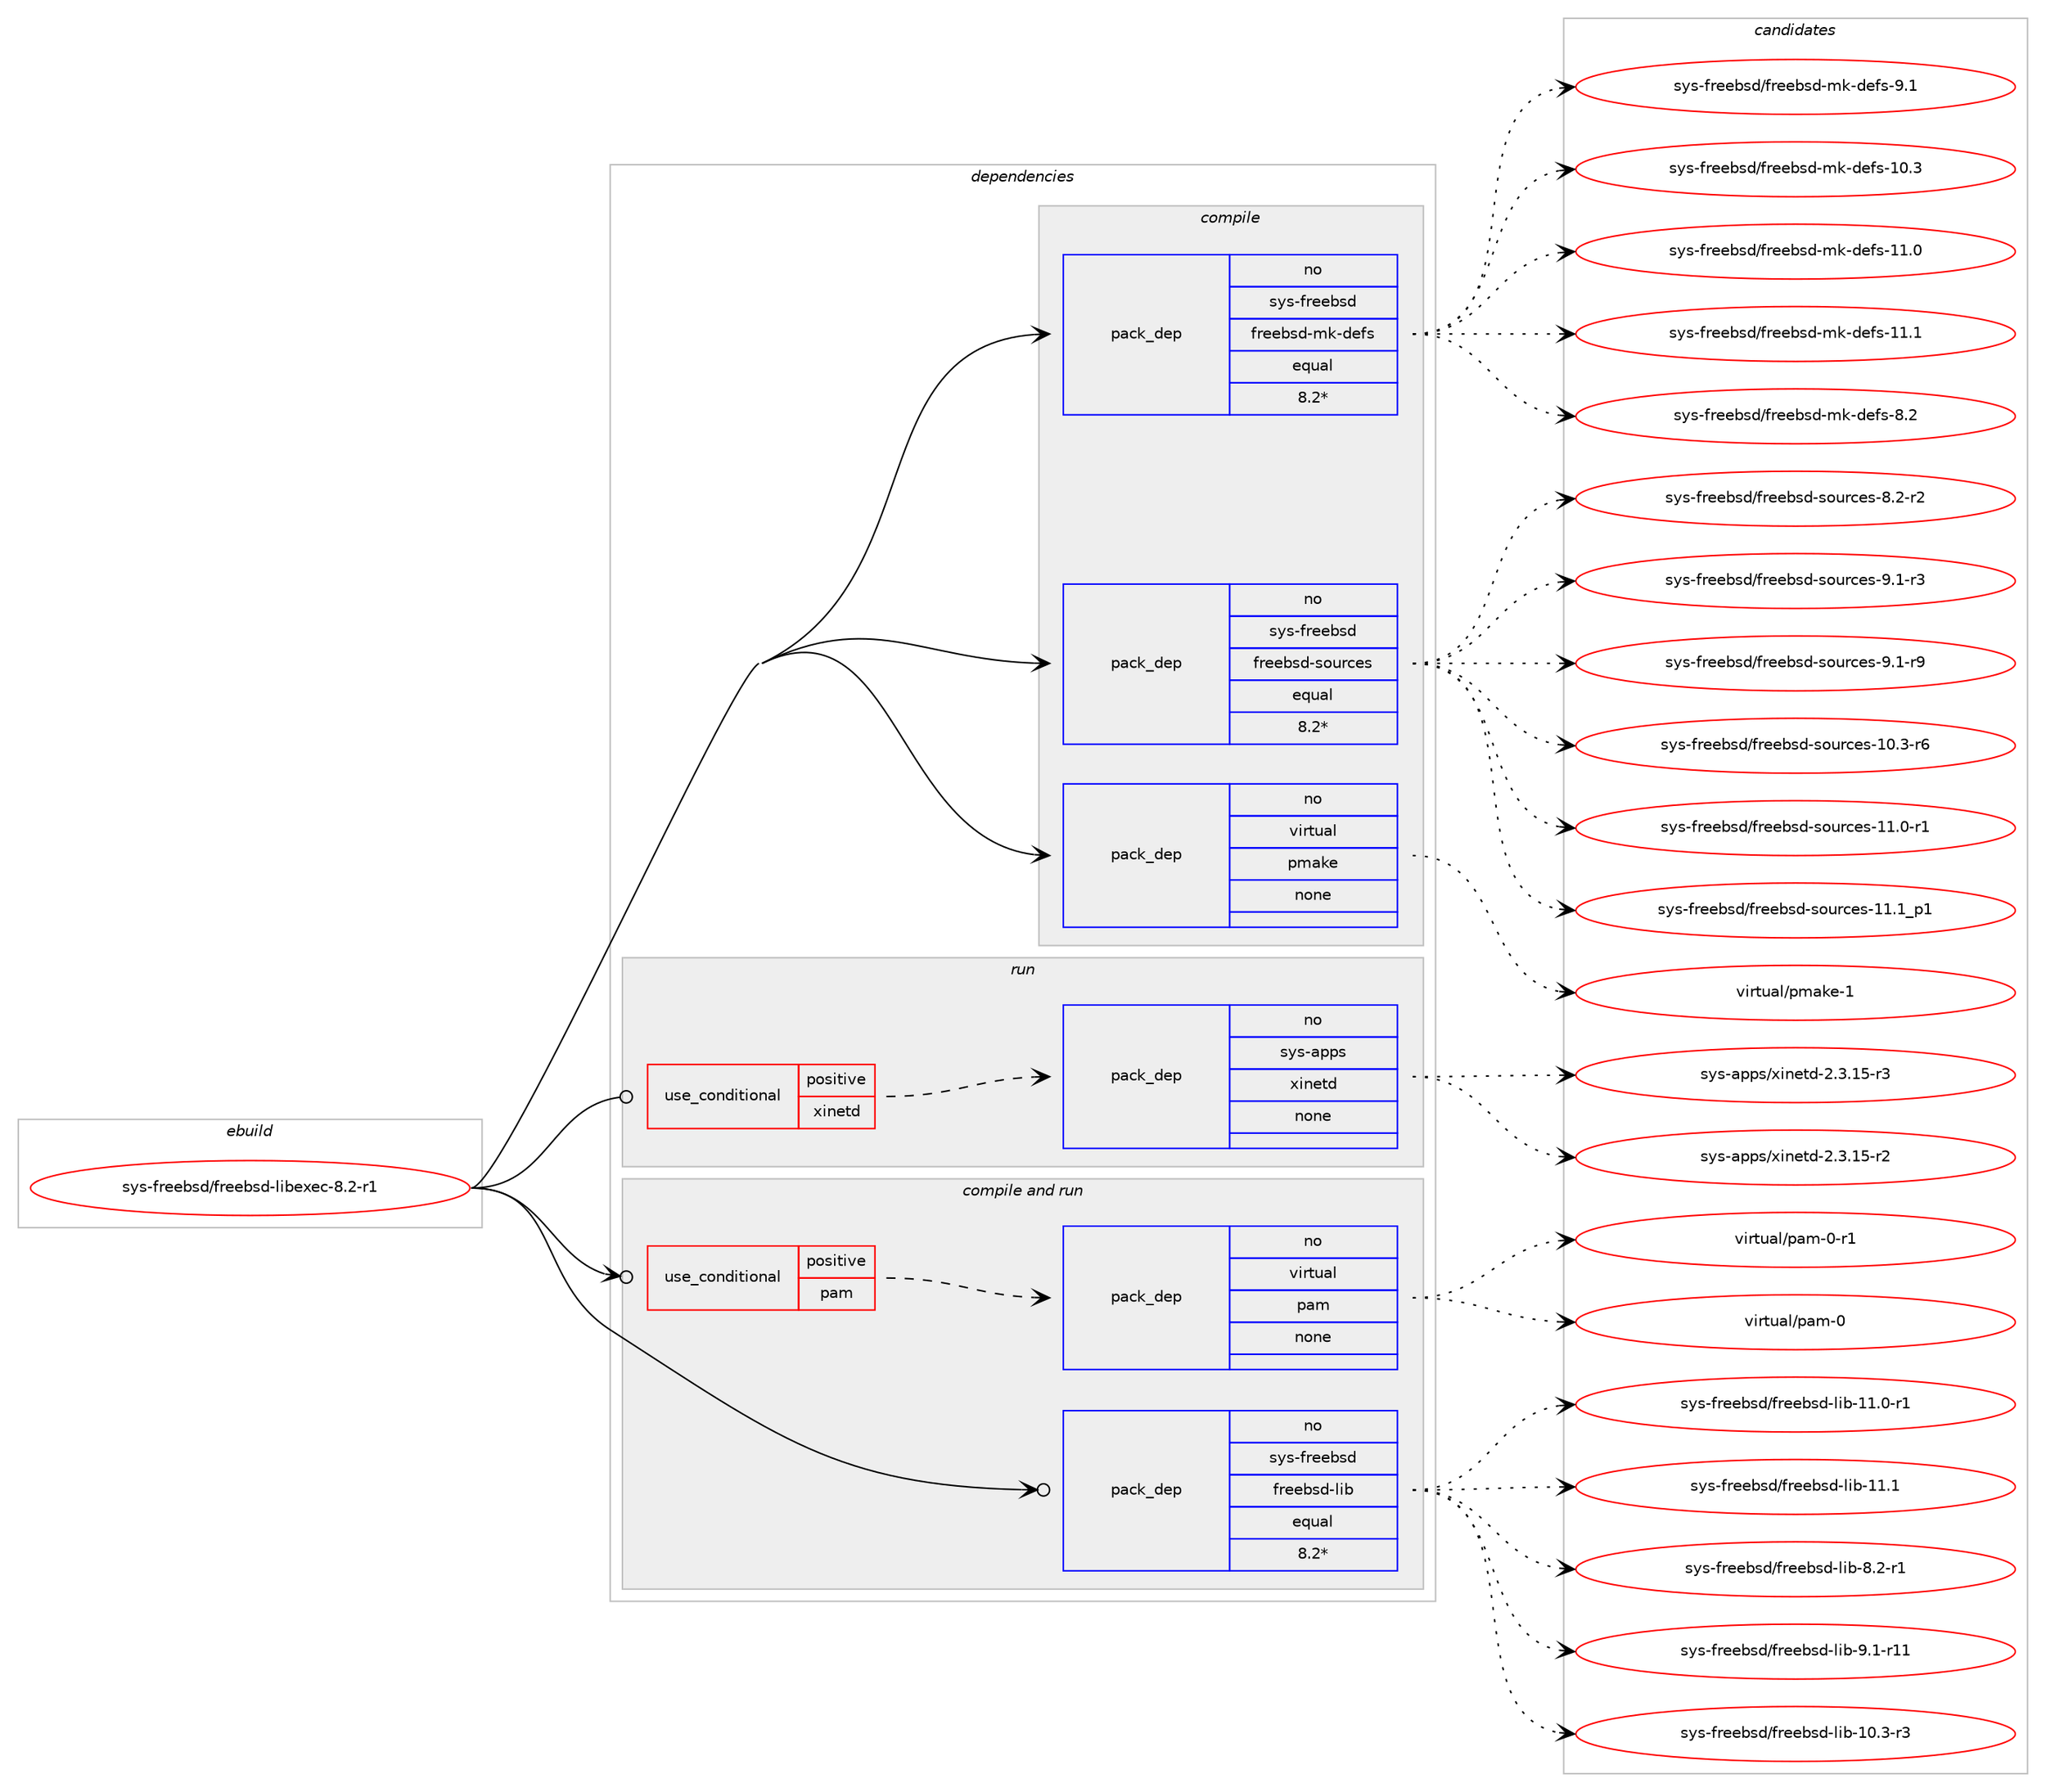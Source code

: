 digraph prolog {

# *************
# Graph options
# *************

newrank=true;
concentrate=true;
compound=true;
graph [rankdir=LR,fontname=Helvetica,fontsize=10,ranksep=1.5];#, ranksep=2.5, nodesep=0.2];
edge  [arrowhead=vee];
node  [fontname=Helvetica,fontsize=10];

# **********
# The ebuild
# **********

subgraph cluster_leftcol {
color=gray;
rank=same;
label=<<i>ebuild</i>>;
id [label="sys-freebsd/freebsd-libexec-8.2-r1", color=red, width=4, href="../sys-freebsd/freebsd-libexec-8.2-r1.svg"];
}

# ****************
# The dependencies
# ****************

subgraph cluster_midcol {
color=gray;
label=<<i>dependencies</i>>;
subgraph cluster_compile {
fillcolor="#eeeeee";
style=filled;
label=<<i>compile</i>>;
subgraph pack361339 {
dependency486361 [label=<<TABLE BORDER="0" CELLBORDER="1" CELLSPACING="0" CELLPADDING="4" WIDTH="220"><TR><TD ROWSPAN="6" CELLPADDING="30">pack_dep</TD></TR><TR><TD WIDTH="110">no</TD></TR><TR><TD>sys-freebsd</TD></TR><TR><TD>freebsd-mk-defs</TD></TR><TR><TD>equal</TD></TR><TR><TD>8.2*</TD></TR></TABLE>>, shape=none, color=blue];
}
id:e -> dependency486361:w [weight=20,style="solid",arrowhead="vee"];
subgraph pack361340 {
dependency486362 [label=<<TABLE BORDER="0" CELLBORDER="1" CELLSPACING="0" CELLPADDING="4" WIDTH="220"><TR><TD ROWSPAN="6" CELLPADDING="30">pack_dep</TD></TR><TR><TD WIDTH="110">no</TD></TR><TR><TD>sys-freebsd</TD></TR><TR><TD>freebsd-sources</TD></TR><TR><TD>equal</TD></TR><TR><TD>8.2*</TD></TR></TABLE>>, shape=none, color=blue];
}
id:e -> dependency486362:w [weight=20,style="solid",arrowhead="vee"];
subgraph pack361341 {
dependency486363 [label=<<TABLE BORDER="0" CELLBORDER="1" CELLSPACING="0" CELLPADDING="4" WIDTH="220"><TR><TD ROWSPAN="6" CELLPADDING="30">pack_dep</TD></TR><TR><TD WIDTH="110">no</TD></TR><TR><TD>virtual</TD></TR><TR><TD>pmake</TD></TR><TR><TD>none</TD></TR><TR><TD></TD></TR></TABLE>>, shape=none, color=blue];
}
id:e -> dependency486363:w [weight=20,style="solid",arrowhead="vee"];
}
subgraph cluster_compileandrun {
fillcolor="#eeeeee";
style=filled;
label=<<i>compile and run</i>>;
subgraph cond116523 {
dependency486364 [label=<<TABLE BORDER="0" CELLBORDER="1" CELLSPACING="0" CELLPADDING="4"><TR><TD ROWSPAN="3" CELLPADDING="10">use_conditional</TD></TR><TR><TD>positive</TD></TR><TR><TD>pam</TD></TR></TABLE>>, shape=none, color=red];
subgraph pack361342 {
dependency486365 [label=<<TABLE BORDER="0" CELLBORDER="1" CELLSPACING="0" CELLPADDING="4" WIDTH="220"><TR><TD ROWSPAN="6" CELLPADDING="30">pack_dep</TD></TR><TR><TD WIDTH="110">no</TD></TR><TR><TD>virtual</TD></TR><TR><TD>pam</TD></TR><TR><TD>none</TD></TR><TR><TD></TD></TR></TABLE>>, shape=none, color=blue];
}
dependency486364:e -> dependency486365:w [weight=20,style="dashed",arrowhead="vee"];
}
id:e -> dependency486364:w [weight=20,style="solid",arrowhead="odotvee"];
subgraph pack361343 {
dependency486366 [label=<<TABLE BORDER="0" CELLBORDER="1" CELLSPACING="0" CELLPADDING="4" WIDTH="220"><TR><TD ROWSPAN="6" CELLPADDING="30">pack_dep</TD></TR><TR><TD WIDTH="110">no</TD></TR><TR><TD>sys-freebsd</TD></TR><TR><TD>freebsd-lib</TD></TR><TR><TD>equal</TD></TR><TR><TD>8.2*</TD></TR></TABLE>>, shape=none, color=blue];
}
id:e -> dependency486366:w [weight=20,style="solid",arrowhead="odotvee"];
}
subgraph cluster_run {
fillcolor="#eeeeee";
style=filled;
label=<<i>run</i>>;
subgraph cond116524 {
dependency486367 [label=<<TABLE BORDER="0" CELLBORDER="1" CELLSPACING="0" CELLPADDING="4"><TR><TD ROWSPAN="3" CELLPADDING="10">use_conditional</TD></TR><TR><TD>positive</TD></TR><TR><TD>xinetd</TD></TR></TABLE>>, shape=none, color=red];
subgraph pack361344 {
dependency486368 [label=<<TABLE BORDER="0" CELLBORDER="1" CELLSPACING="0" CELLPADDING="4" WIDTH="220"><TR><TD ROWSPAN="6" CELLPADDING="30">pack_dep</TD></TR><TR><TD WIDTH="110">no</TD></TR><TR><TD>sys-apps</TD></TR><TR><TD>xinetd</TD></TR><TR><TD>none</TD></TR><TR><TD></TD></TR></TABLE>>, shape=none, color=blue];
}
dependency486367:e -> dependency486368:w [weight=20,style="dashed",arrowhead="vee"];
}
id:e -> dependency486367:w [weight=20,style="solid",arrowhead="odot"];
}
}

# **************
# The candidates
# **************

subgraph cluster_choices {
rank=same;
color=gray;
label=<<i>candidates</i>>;

subgraph choice361339 {
color=black;
nodesep=1;
choice1151211154510211410110198115100471021141011019811510045109107451001011021154549484651 [label="sys-freebsd/freebsd-mk-defs-10.3", color=red, width=4,href="../sys-freebsd/freebsd-mk-defs-10.3.svg"];
choice1151211154510211410110198115100471021141011019811510045109107451001011021154549494648 [label="sys-freebsd/freebsd-mk-defs-11.0", color=red, width=4,href="../sys-freebsd/freebsd-mk-defs-11.0.svg"];
choice1151211154510211410110198115100471021141011019811510045109107451001011021154549494649 [label="sys-freebsd/freebsd-mk-defs-11.1", color=red, width=4,href="../sys-freebsd/freebsd-mk-defs-11.1.svg"];
choice11512111545102114101101981151004710211410110198115100451091074510010110211545564650 [label="sys-freebsd/freebsd-mk-defs-8.2", color=red, width=4,href="../sys-freebsd/freebsd-mk-defs-8.2.svg"];
choice11512111545102114101101981151004710211410110198115100451091074510010110211545574649 [label="sys-freebsd/freebsd-mk-defs-9.1", color=red, width=4,href="../sys-freebsd/freebsd-mk-defs-9.1.svg"];
dependency486361:e -> choice1151211154510211410110198115100471021141011019811510045109107451001011021154549484651:w [style=dotted,weight="100"];
dependency486361:e -> choice1151211154510211410110198115100471021141011019811510045109107451001011021154549494648:w [style=dotted,weight="100"];
dependency486361:e -> choice1151211154510211410110198115100471021141011019811510045109107451001011021154549494649:w [style=dotted,weight="100"];
dependency486361:e -> choice11512111545102114101101981151004710211410110198115100451091074510010110211545564650:w [style=dotted,weight="100"];
dependency486361:e -> choice11512111545102114101101981151004710211410110198115100451091074510010110211545574649:w [style=dotted,weight="100"];
}
subgraph choice361340 {
color=black;
nodesep=1;
choice11512111545102114101101981151004710211410110198115100451151111171149910111545494846514511454 [label="sys-freebsd/freebsd-sources-10.3-r6", color=red, width=4,href="../sys-freebsd/freebsd-sources-10.3-r6.svg"];
choice11512111545102114101101981151004710211410110198115100451151111171149910111545494946484511449 [label="sys-freebsd/freebsd-sources-11.0-r1", color=red, width=4,href="../sys-freebsd/freebsd-sources-11.0-r1.svg"];
choice11512111545102114101101981151004710211410110198115100451151111171149910111545494946499511249 [label="sys-freebsd/freebsd-sources-11.1_p1", color=red, width=4,href="../sys-freebsd/freebsd-sources-11.1_p1.svg"];
choice115121115451021141011019811510047102114101101981151004511511111711499101115455646504511450 [label="sys-freebsd/freebsd-sources-8.2-r2", color=red, width=4,href="../sys-freebsd/freebsd-sources-8.2-r2.svg"];
choice115121115451021141011019811510047102114101101981151004511511111711499101115455746494511451 [label="sys-freebsd/freebsd-sources-9.1-r3", color=red, width=4,href="../sys-freebsd/freebsd-sources-9.1-r3.svg"];
choice115121115451021141011019811510047102114101101981151004511511111711499101115455746494511457 [label="sys-freebsd/freebsd-sources-9.1-r9", color=red, width=4,href="../sys-freebsd/freebsd-sources-9.1-r9.svg"];
dependency486362:e -> choice11512111545102114101101981151004710211410110198115100451151111171149910111545494846514511454:w [style=dotted,weight="100"];
dependency486362:e -> choice11512111545102114101101981151004710211410110198115100451151111171149910111545494946484511449:w [style=dotted,weight="100"];
dependency486362:e -> choice11512111545102114101101981151004710211410110198115100451151111171149910111545494946499511249:w [style=dotted,weight="100"];
dependency486362:e -> choice115121115451021141011019811510047102114101101981151004511511111711499101115455646504511450:w [style=dotted,weight="100"];
dependency486362:e -> choice115121115451021141011019811510047102114101101981151004511511111711499101115455746494511451:w [style=dotted,weight="100"];
dependency486362:e -> choice115121115451021141011019811510047102114101101981151004511511111711499101115455746494511457:w [style=dotted,weight="100"];
}
subgraph choice361341 {
color=black;
nodesep=1;
choice1181051141161179710847112109971071014549 [label="virtual/pmake-1", color=red, width=4,href="../virtual/pmake-1.svg"];
dependency486363:e -> choice1181051141161179710847112109971071014549:w [style=dotted,weight="100"];
}
subgraph choice361342 {
color=black;
nodesep=1;
choice1181051141161179710847112971094548 [label="virtual/pam-0", color=red, width=4,href="../virtual/pam-0.svg"];
choice11810511411611797108471129710945484511449 [label="virtual/pam-0-r1", color=red, width=4,href="../virtual/pam-0-r1.svg"];
dependency486365:e -> choice1181051141161179710847112971094548:w [style=dotted,weight="100"];
dependency486365:e -> choice11810511411611797108471129710945484511449:w [style=dotted,weight="100"];
}
subgraph choice361343 {
color=black;
nodesep=1;
choice11512111545102114101101981151004710211410110198115100451081059845494846514511451 [label="sys-freebsd/freebsd-lib-10.3-r3", color=red, width=4,href="../sys-freebsd/freebsd-lib-10.3-r3.svg"];
choice11512111545102114101101981151004710211410110198115100451081059845494946484511449 [label="sys-freebsd/freebsd-lib-11.0-r1", color=red, width=4,href="../sys-freebsd/freebsd-lib-11.0-r1.svg"];
choice1151211154510211410110198115100471021141011019811510045108105984549494649 [label="sys-freebsd/freebsd-lib-11.1", color=red, width=4,href="../sys-freebsd/freebsd-lib-11.1.svg"];
choice115121115451021141011019811510047102114101101981151004510810598455646504511449 [label="sys-freebsd/freebsd-lib-8.2-r1", color=red, width=4,href="../sys-freebsd/freebsd-lib-8.2-r1.svg"];
choice11512111545102114101101981151004710211410110198115100451081059845574649451144949 [label="sys-freebsd/freebsd-lib-9.1-r11", color=red, width=4,href="../sys-freebsd/freebsd-lib-9.1-r11.svg"];
dependency486366:e -> choice11512111545102114101101981151004710211410110198115100451081059845494846514511451:w [style=dotted,weight="100"];
dependency486366:e -> choice11512111545102114101101981151004710211410110198115100451081059845494946484511449:w [style=dotted,weight="100"];
dependency486366:e -> choice1151211154510211410110198115100471021141011019811510045108105984549494649:w [style=dotted,weight="100"];
dependency486366:e -> choice115121115451021141011019811510047102114101101981151004510810598455646504511449:w [style=dotted,weight="100"];
dependency486366:e -> choice11512111545102114101101981151004710211410110198115100451081059845574649451144949:w [style=dotted,weight="100"];
}
subgraph choice361344 {
color=black;
nodesep=1;
choice115121115459711211211547120105110101116100455046514649534511450 [label="sys-apps/xinetd-2.3.15-r2", color=red, width=4,href="../sys-apps/xinetd-2.3.15-r2.svg"];
choice115121115459711211211547120105110101116100455046514649534511451 [label="sys-apps/xinetd-2.3.15-r3", color=red, width=4,href="../sys-apps/xinetd-2.3.15-r3.svg"];
dependency486368:e -> choice115121115459711211211547120105110101116100455046514649534511450:w [style=dotted,weight="100"];
dependency486368:e -> choice115121115459711211211547120105110101116100455046514649534511451:w [style=dotted,weight="100"];
}
}

}
